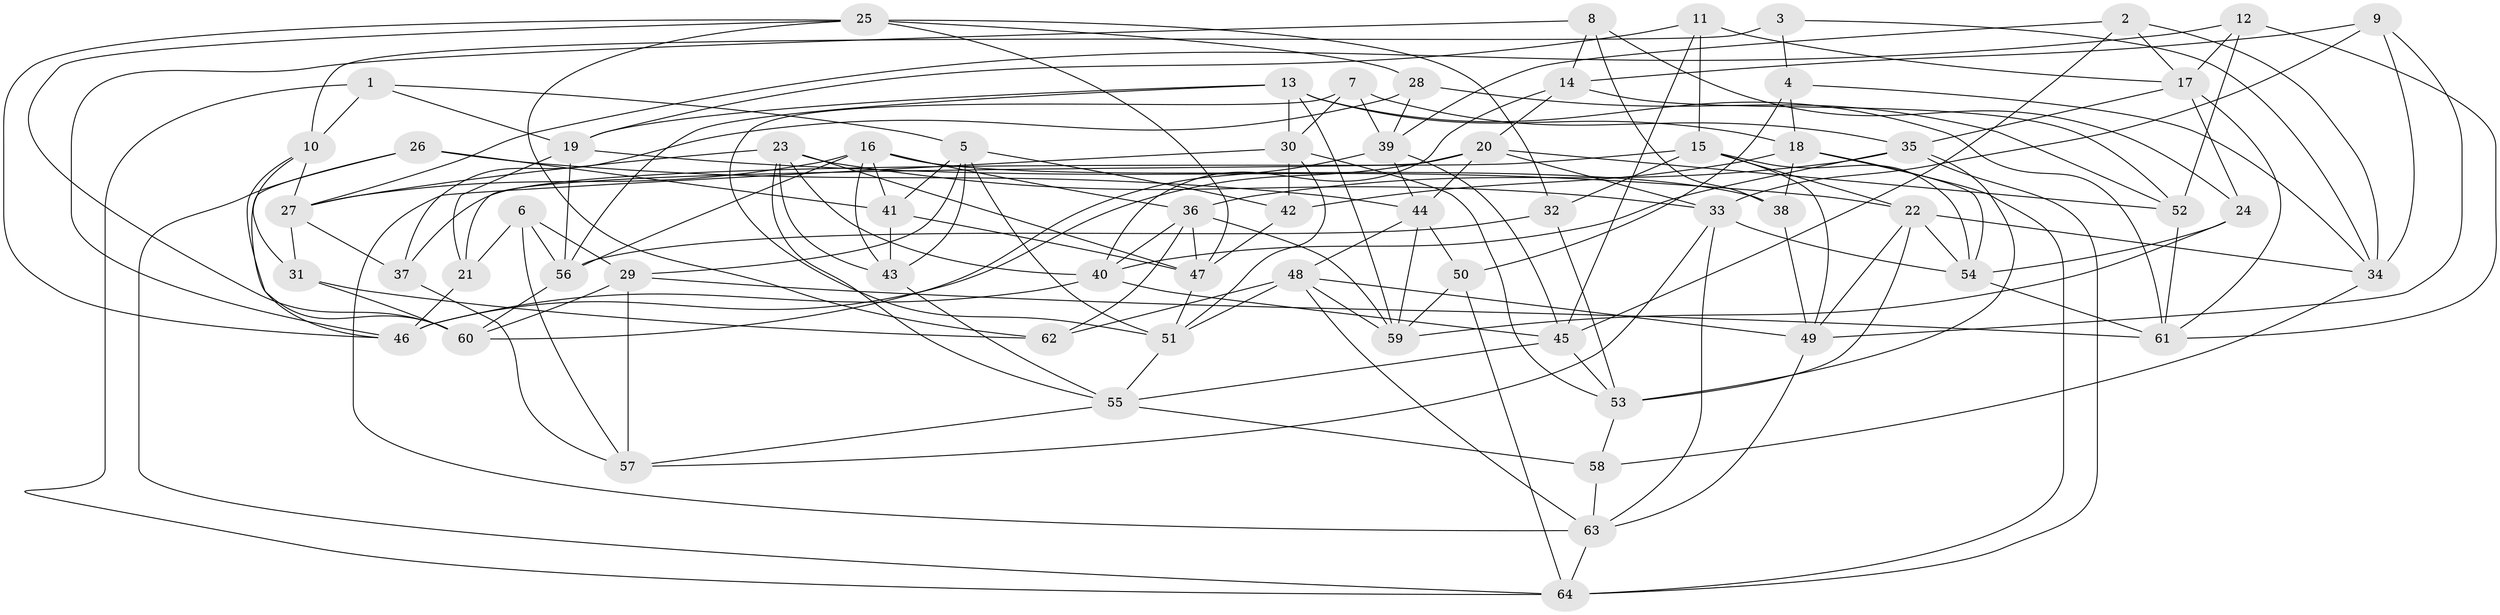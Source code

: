 // original degree distribution, {4: 1.0}
// Generated by graph-tools (version 1.1) at 2025/38/03/04/25 23:38:17]
// undirected, 64 vertices, 166 edges
graph export_dot {
  node [color=gray90,style=filled];
  1;
  2;
  3;
  4;
  5;
  6;
  7;
  8;
  9;
  10;
  11;
  12;
  13;
  14;
  15;
  16;
  17;
  18;
  19;
  20;
  21;
  22;
  23;
  24;
  25;
  26;
  27;
  28;
  29;
  30;
  31;
  32;
  33;
  34;
  35;
  36;
  37;
  38;
  39;
  40;
  41;
  42;
  43;
  44;
  45;
  46;
  47;
  48;
  49;
  50;
  51;
  52;
  53;
  54;
  55;
  56;
  57;
  58;
  59;
  60;
  61;
  62;
  63;
  64;
  1 -- 5 [weight=1.0];
  1 -- 10 [weight=1.0];
  1 -- 19 [weight=1.0];
  1 -- 64 [weight=1.0];
  2 -- 17 [weight=1.0];
  2 -- 34 [weight=1.0];
  2 -- 39 [weight=1.0];
  2 -- 45 [weight=1.0];
  3 -- 4 [weight=1.0];
  3 -- 10 [weight=2.0];
  3 -- 34 [weight=1.0];
  4 -- 18 [weight=1.0];
  4 -- 34 [weight=1.0];
  4 -- 50 [weight=1.0];
  5 -- 29 [weight=1.0];
  5 -- 41 [weight=1.0];
  5 -- 42 [weight=1.0];
  5 -- 43 [weight=1.0];
  5 -- 51 [weight=1.0];
  6 -- 21 [weight=1.0];
  6 -- 29 [weight=1.0];
  6 -- 56 [weight=1.0];
  6 -- 57 [weight=1.0];
  7 -- 30 [weight=1.0];
  7 -- 35 [weight=1.0];
  7 -- 39 [weight=1.0];
  7 -- 51 [weight=1.0];
  8 -- 14 [weight=1.0];
  8 -- 24 [weight=1.0];
  8 -- 38 [weight=1.0];
  8 -- 46 [weight=1.0];
  9 -- 14 [weight=1.0];
  9 -- 33 [weight=1.0];
  9 -- 34 [weight=1.0];
  9 -- 49 [weight=1.0];
  10 -- 27 [weight=1.0];
  10 -- 31 [weight=1.0];
  10 -- 60 [weight=1.0];
  11 -- 15 [weight=1.0];
  11 -- 17 [weight=1.0];
  11 -- 19 [weight=1.0];
  11 -- 45 [weight=1.0];
  12 -- 17 [weight=1.0];
  12 -- 27 [weight=1.0];
  12 -- 52 [weight=1.0];
  12 -- 61 [weight=1.0];
  13 -- 18 [weight=1.0];
  13 -- 19 [weight=1.0];
  13 -- 30 [weight=1.0];
  13 -- 56 [weight=1.0];
  13 -- 59 [weight=1.0];
  13 -- 61 [weight=1.0];
  14 -- 20 [weight=1.0];
  14 -- 40 [weight=1.0];
  14 -- 52 [weight=2.0];
  15 -- 22 [weight=1.0];
  15 -- 32 [weight=1.0];
  15 -- 37 [weight=1.0];
  15 -- 49 [weight=1.0];
  15 -- 54 [weight=1.0];
  16 -- 27 [weight=1.0];
  16 -- 36 [weight=1.0];
  16 -- 38 [weight=1.0];
  16 -- 41 [weight=1.0];
  16 -- 43 [weight=1.0];
  16 -- 56 [weight=1.0];
  17 -- 24 [weight=1.0];
  17 -- 35 [weight=1.0];
  17 -- 61 [weight=1.0];
  18 -- 38 [weight=1.0];
  18 -- 42 [weight=1.0];
  18 -- 54 [weight=1.0];
  18 -- 64 [weight=1.0];
  19 -- 21 [weight=1.0];
  19 -- 22 [weight=1.0];
  19 -- 56 [weight=1.0];
  20 -- 21 [weight=1.0];
  20 -- 33 [weight=1.0];
  20 -- 44 [weight=1.0];
  20 -- 46 [weight=1.0];
  20 -- 52 [weight=1.0];
  21 -- 46 [weight=1.0];
  22 -- 34 [weight=1.0];
  22 -- 49 [weight=1.0];
  22 -- 53 [weight=1.0];
  22 -- 54 [weight=1.0];
  23 -- 27 [weight=1.0];
  23 -- 33 [weight=1.0];
  23 -- 40 [weight=1.0];
  23 -- 43 [weight=1.0];
  23 -- 47 [weight=1.0];
  23 -- 55 [weight=1.0];
  24 -- 54 [weight=1.0];
  24 -- 59 [weight=1.0];
  25 -- 28 [weight=1.0];
  25 -- 32 [weight=1.0];
  25 -- 46 [weight=1.0];
  25 -- 47 [weight=1.0];
  25 -- 60 [weight=1.0];
  25 -- 62 [weight=1.0];
  26 -- 41 [weight=1.0];
  26 -- 44 [weight=1.0];
  26 -- 46 [weight=1.0];
  26 -- 64 [weight=1.0];
  27 -- 31 [weight=1.0];
  27 -- 37 [weight=1.0];
  28 -- 37 [weight=1.0];
  28 -- 39 [weight=1.0];
  28 -- 52 [weight=1.0];
  29 -- 57 [weight=2.0];
  29 -- 60 [weight=1.0];
  29 -- 61 [weight=1.0];
  30 -- 42 [weight=1.0];
  30 -- 51 [weight=1.0];
  30 -- 53 [weight=1.0];
  30 -- 63 [weight=1.0];
  31 -- 60 [weight=1.0];
  31 -- 62 [weight=1.0];
  32 -- 53 [weight=1.0];
  32 -- 56 [weight=1.0];
  33 -- 54 [weight=1.0];
  33 -- 57 [weight=1.0];
  33 -- 63 [weight=1.0];
  34 -- 58 [weight=1.0];
  35 -- 36 [weight=1.0];
  35 -- 40 [weight=1.0];
  35 -- 53 [weight=1.0];
  35 -- 64 [weight=1.0];
  36 -- 40 [weight=1.0];
  36 -- 47 [weight=1.0];
  36 -- 59 [weight=1.0];
  36 -- 62 [weight=1.0];
  37 -- 57 [weight=1.0];
  38 -- 49 [weight=1.0];
  39 -- 44 [weight=1.0];
  39 -- 45 [weight=1.0];
  39 -- 60 [weight=1.0];
  40 -- 45 [weight=1.0];
  40 -- 46 [weight=1.0];
  41 -- 43 [weight=2.0];
  41 -- 47 [weight=1.0];
  42 -- 47 [weight=1.0];
  43 -- 55 [weight=1.0];
  44 -- 48 [weight=1.0];
  44 -- 50 [weight=1.0];
  44 -- 59 [weight=1.0];
  45 -- 53 [weight=1.0];
  45 -- 55 [weight=1.0];
  47 -- 51 [weight=1.0];
  48 -- 49 [weight=1.0];
  48 -- 51 [weight=1.0];
  48 -- 59 [weight=1.0];
  48 -- 62 [weight=1.0];
  48 -- 63 [weight=1.0];
  49 -- 63 [weight=1.0];
  50 -- 59 [weight=1.0];
  50 -- 64 [weight=1.0];
  51 -- 55 [weight=1.0];
  52 -- 61 [weight=1.0];
  53 -- 58 [weight=1.0];
  54 -- 61 [weight=1.0];
  55 -- 57 [weight=1.0];
  55 -- 58 [weight=1.0];
  56 -- 60 [weight=1.0];
  58 -- 63 [weight=1.0];
  63 -- 64 [weight=1.0];
}
